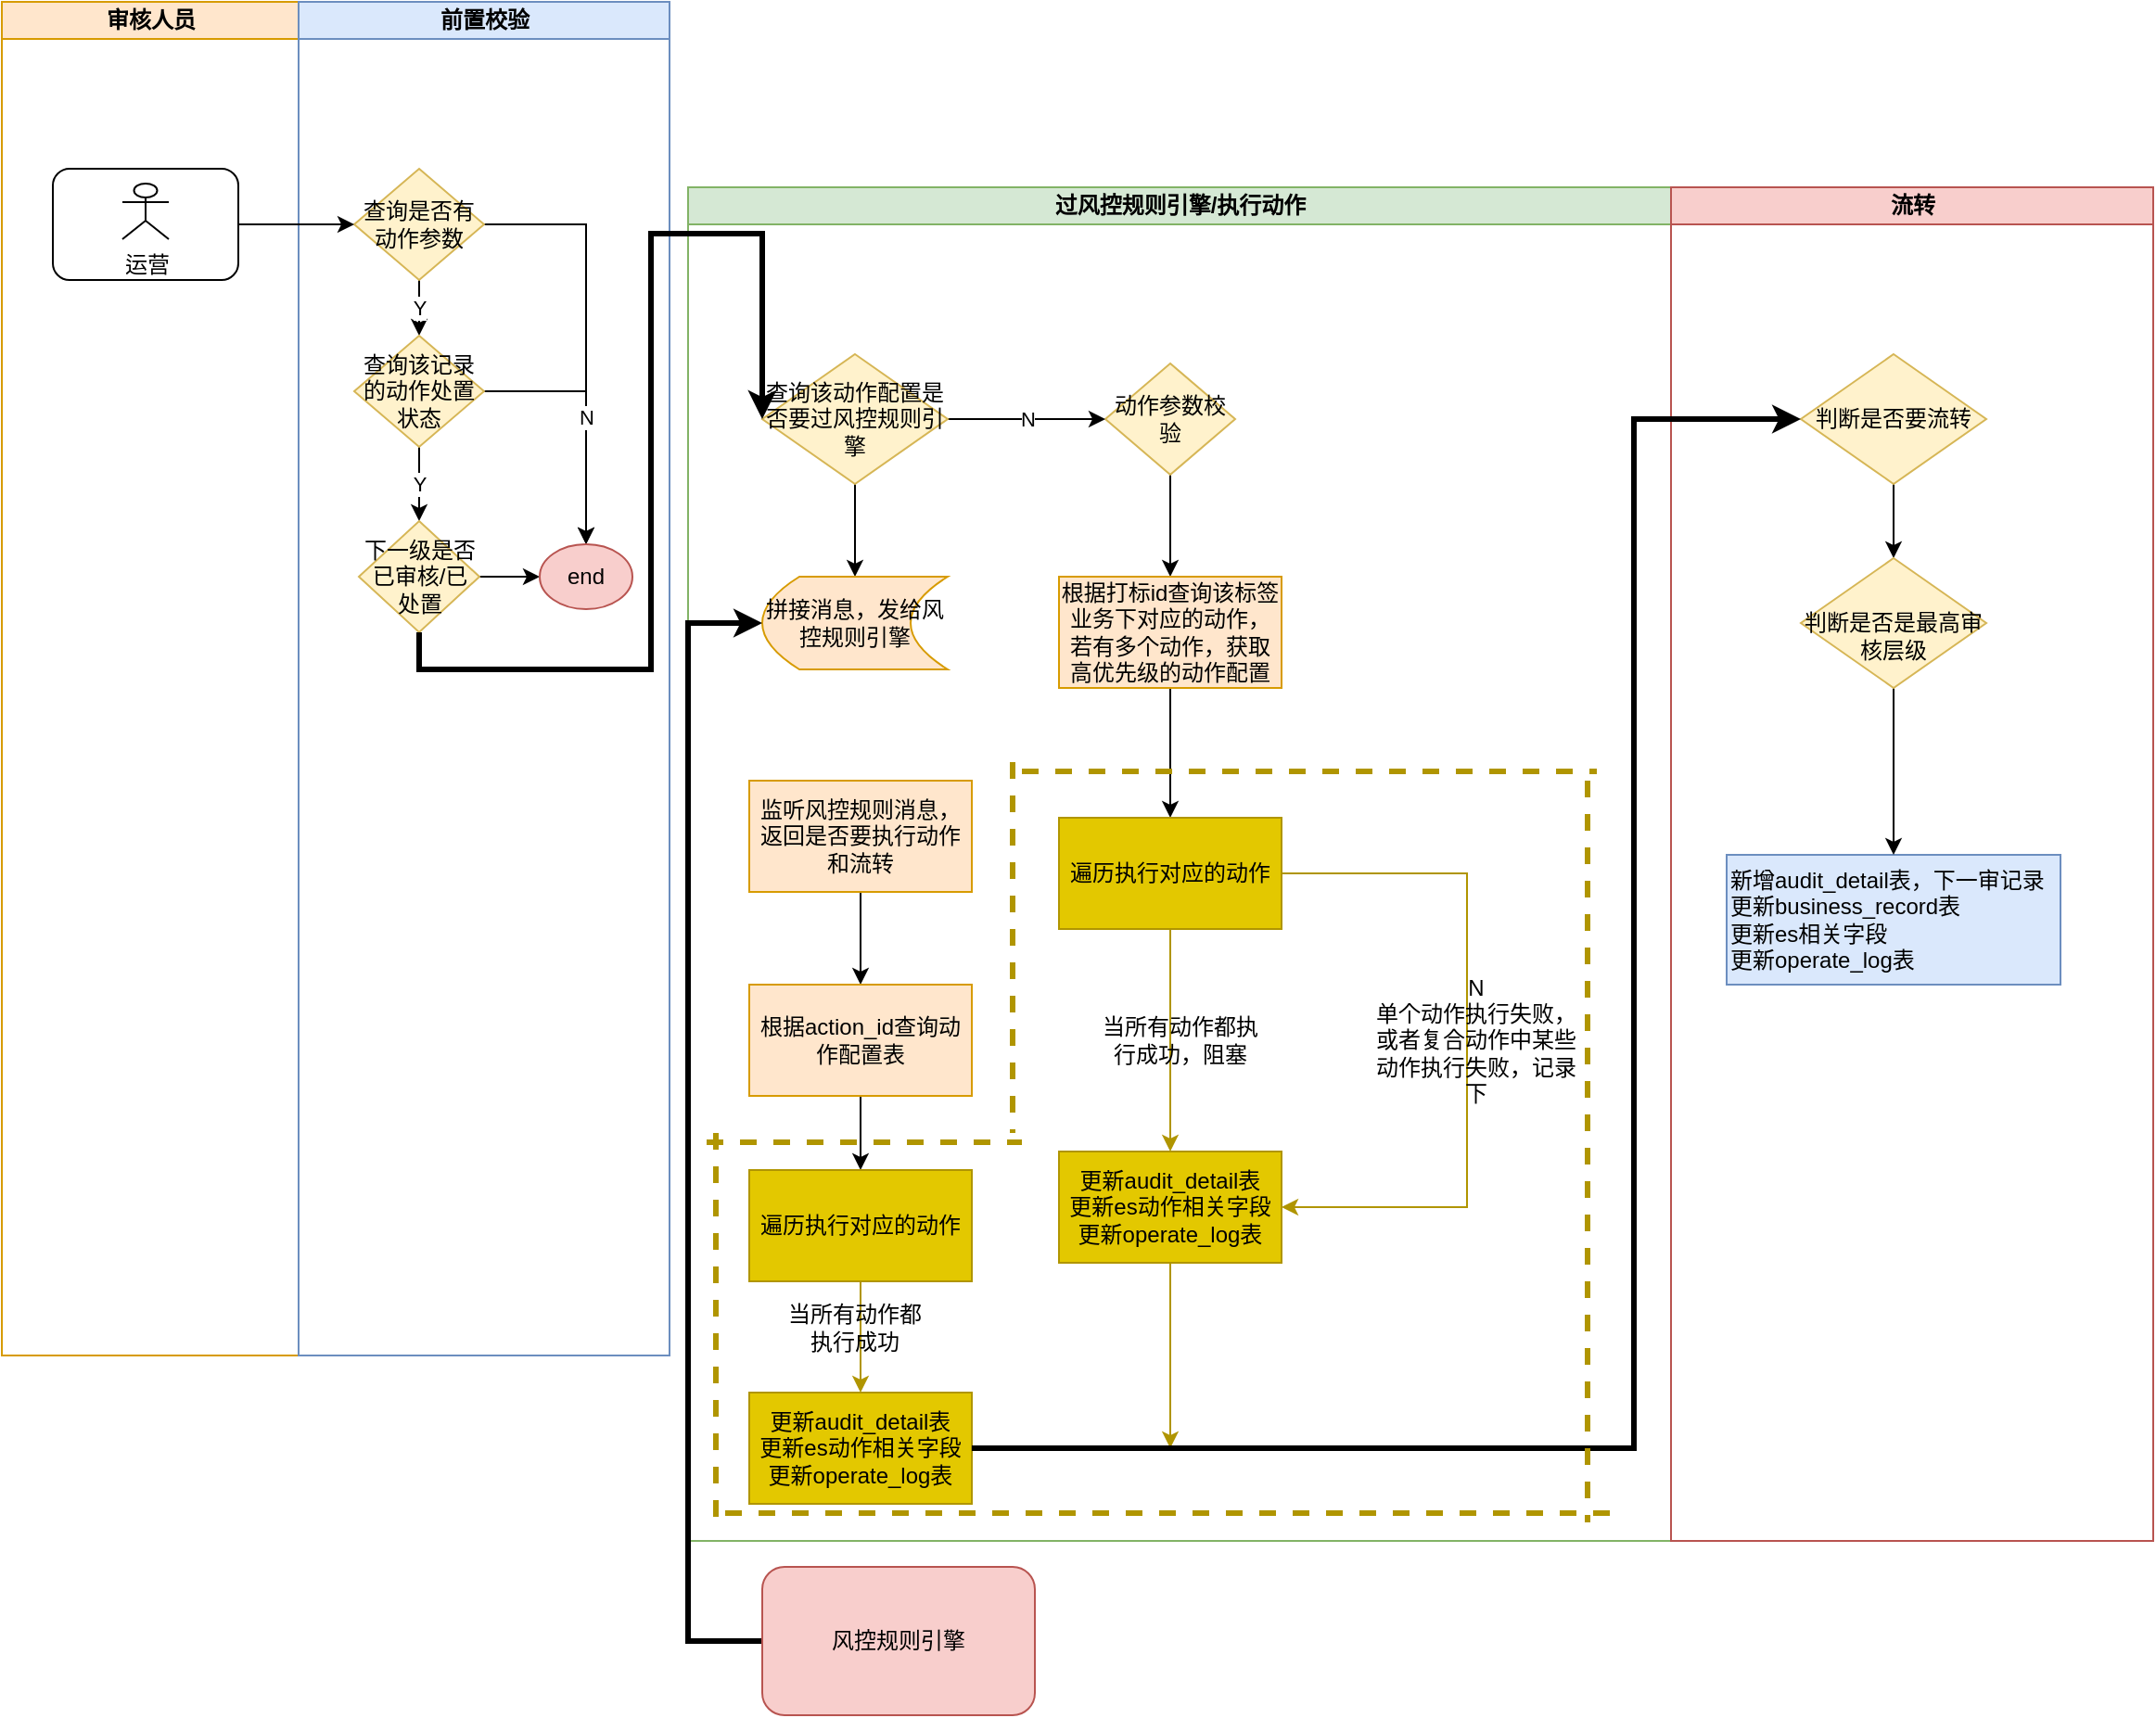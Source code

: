 <mxfile version="14.8.1" type="github">
  <diagram id="yJ3446bDnbzs7p9pd-vA" name="第 1 页">
    <mxGraphModel dx="815" dy="511" grid="1" gridSize="10" guides="1" tooltips="1" connect="1" arrows="1" fold="1" page="1" pageScale="1" pageWidth="827" pageHeight="1169" math="0" shadow="0">
      <root>
        <mxCell id="0" />
        <mxCell id="1" parent="0" />
        <mxCell id="_L43QnnKGOCju21VZ0w4-1" value="审核人员" style="swimlane;html=1;startSize=20;fillColor=#ffe6cc;strokeColor=#d79b00;" parent="1" vertex="1">
          <mxGeometry x="70" y="830" width="160" height="730" as="geometry" />
        </mxCell>
        <mxCell id="_L43QnnKGOCju21VZ0w4-2" value="" style="rounded=1;whiteSpace=wrap;html=1;shadow=0;labelBackgroundColor=none;strokeWidth=1;fontFamily=Verdana;fontSize=8;align=center;" parent="_L43QnnKGOCju21VZ0w4-1" vertex="1">
          <mxGeometry x="27.5" y="90" width="100" height="60" as="geometry" />
        </mxCell>
        <mxCell id="_L43QnnKGOCju21VZ0w4-3" value="运营" style="shape=umlActor;verticalLabelPosition=bottom;verticalAlign=top;html=1;outlineConnect=0;" parent="_L43QnnKGOCju21VZ0w4-1" vertex="1">
          <mxGeometry x="65" y="98" width="25" height="30" as="geometry" />
        </mxCell>
        <mxCell id="_L43QnnKGOCju21VZ0w4-5" value="前置校验" style="swimlane;html=1;startSize=20;fillColor=#dae8fc;strokeColor=#6c8ebf;" parent="1" vertex="1">
          <mxGeometry x="230" y="830" width="200" height="730" as="geometry" />
        </mxCell>
        <mxCell id="_L43QnnKGOCju21VZ0w4-6" value="Y" style="edgeStyle=orthogonalEdgeStyle;rounded=0;orthogonalLoop=1;jettySize=auto;html=1;exitX=0.5;exitY=1;exitDx=0;exitDy=0;entryX=0.5;entryY=0;entryDx=0;entryDy=0;" parent="_L43QnnKGOCju21VZ0w4-5" source="_L43QnnKGOCju21VZ0w4-8" target="_L43QnnKGOCju21VZ0w4-10" edge="1">
          <mxGeometry relative="1" as="geometry" />
        </mxCell>
        <mxCell id="_L43QnnKGOCju21VZ0w4-7" style="edgeStyle=orthogonalEdgeStyle;rounded=0;orthogonalLoop=1;jettySize=auto;html=1;exitX=1;exitY=0.5;exitDx=0;exitDy=0;entryX=0.5;entryY=0;entryDx=0;entryDy=0;" parent="_L43QnnKGOCju21VZ0w4-5" source="_L43QnnKGOCju21VZ0w4-8" target="_L43QnnKGOCju21VZ0w4-18" edge="1">
          <mxGeometry relative="1" as="geometry" />
        </mxCell>
        <mxCell id="_L43QnnKGOCju21VZ0w4-8" value="查询是否有动作参数" style="rhombus;whiteSpace=wrap;html=1;fillColor=#fff2cc;strokeColor=#d6b656;" parent="_L43QnnKGOCju21VZ0w4-5" vertex="1">
          <mxGeometry x="30" y="90" width="70" height="60" as="geometry" />
        </mxCell>
        <mxCell id="_L43QnnKGOCju21VZ0w4-9" value="Y" style="edgeStyle=orthogonalEdgeStyle;rounded=0;orthogonalLoop=1;jettySize=auto;html=1;exitX=0.5;exitY=1;exitDx=0;exitDy=0;entryX=0.5;entryY=0;entryDx=0;entryDy=0;" parent="_L43QnnKGOCju21VZ0w4-5" source="_L43QnnKGOCju21VZ0w4-10" target="_L43QnnKGOCju21VZ0w4-13" edge="1">
          <mxGeometry relative="1" as="geometry" />
        </mxCell>
        <mxCell id="_L43QnnKGOCju21VZ0w4-45" value="N" style="edgeStyle=orthogonalEdgeStyle;rounded=0;orthogonalLoop=1;jettySize=auto;html=1;exitX=1;exitY=0.5;exitDx=0;exitDy=0;entryX=0.5;entryY=0;entryDx=0;entryDy=0;" parent="_L43QnnKGOCju21VZ0w4-5" source="_L43QnnKGOCju21VZ0w4-10" target="_L43QnnKGOCju21VZ0w4-18" edge="1">
          <mxGeometry relative="1" as="geometry" />
        </mxCell>
        <mxCell id="_L43QnnKGOCju21VZ0w4-10" value="查询该记录的动作处置状态" style="rhombus;whiteSpace=wrap;html=1;fillColor=#fff2cc;strokeColor=#d6b656;" parent="_L43QnnKGOCju21VZ0w4-5" vertex="1">
          <mxGeometry x="30" y="180" width="70" height="60" as="geometry" />
        </mxCell>
        <mxCell id="_L43QnnKGOCju21VZ0w4-12" style="edgeStyle=orthogonalEdgeStyle;rounded=0;orthogonalLoop=1;jettySize=auto;html=1;exitX=1;exitY=0.5;exitDx=0;exitDy=0;entryX=0;entryY=0.5;entryDx=0;entryDy=0;" parent="_L43QnnKGOCju21VZ0w4-5" source="_L43QnnKGOCju21VZ0w4-13" target="_L43QnnKGOCju21VZ0w4-18" edge="1">
          <mxGeometry relative="1" as="geometry" />
        </mxCell>
        <mxCell id="_L43QnnKGOCju21VZ0w4-13" value="下一级是否已审核/已处置" style="rhombus;whiteSpace=wrap;html=1;fillColor=#fff2cc;strokeColor=#d6b656;" parent="_L43QnnKGOCju21VZ0w4-5" vertex="1">
          <mxGeometry x="32.5" y="280" width="65" height="60" as="geometry" />
        </mxCell>
        <mxCell id="_L43QnnKGOCju21VZ0w4-18" value="end" style="ellipse;whiteSpace=wrap;html=1;fillColor=#f8cecc;strokeColor=#b85450;" parent="_L43QnnKGOCju21VZ0w4-5" vertex="1">
          <mxGeometry x="130" y="292.5" width="50" height="35" as="geometry" />
        </mxCell>
        <mxCell id="_L43QnnKGOCju21VZ0w4-21" value="过风控规则引擎/执行动作" style="swimlane;html=1;startSize=20;fillColor=#d5e8d4;strokeColor=#82b366;" parent="1" vertex="1">
          <mxGeometry x="440" y="930" width="530" height="730" as="geometry" />
        </mxCell>
        <mxCell id="_L43QnnKGOCju21VZ0w4-22" style="edgeStyle=orthogonalEdgeStyle;rounded=0;orthogonalLoop=1;jettySize=auto;html=1;exitX=0.5;exitY=1;exitDx=0;exitDy=0;entryX=0.5;entryY=0;entryDx=0;entryDy=0;" parent="_L43QnnKGOCju21VZ0w4-21" source="_L43QnnKGOCju21VZ0w4-23" target="_L43QnnKGOCju21VZ0w4-25" edge="1">
          <mxGeometry relative="1" as="geometry" />
        </mxCell>
        <mxCell id="_L43QnnKGOCju21VZ0w4-23" value="动作参数校验" style="rhombus;whiteSpace=wrap;html=1;fillColor=#fff2cc;strokeColor=#d6b656;" parent="_L43QnnKGOCju21VZ0w4-21" vertex="1">
          <mxGeometry x="225" y="95" width="70" height="60" as="geometry" />
        </mxCell>
        <mxCell id="_L43QnnKGOCju21VZ0w4-24" style="edgeStyle=orthogonalEdgeStyle;rounded=0;orthogonalLoop=1;jettySize=auto;html=1;exitX=0.5;exitY=1;exitDx=0;exitDy=0;" parent="_L43QnnKGOCju21VZ0w4-21" source="_L43QnnKGOCju21VZ0w4-25" edge="1">
          <mxGeometry relative="1" as="geometry">
            <mxPoint x="260" y="340" as="targetPoint" />
          </mxGeometry>
        </mxCell>
        <mxCell id="_L43QnnKGOCju21VZ0w4-25" value="根据打标id查询该标签业务下对应的动作，若有多个动作，获取高优先级的动作配置" style="rounded=0;whiteSpace=wrap;html=1;fillColor=#ffe6cc;strokeColor=#d79b00;" parent="_L43QnnKGOCju21VZ0w4-21" vertex="1">
          <mxGeometry x="200" y="210" width="120" height="60" as="geometry" />
        </mxCell>
        <mxCell id="_L43QnnKGOCju21VZ0w4-26" value="N" style="edgeStyle=orthogonalEdgeStyle;rounded=0;orthogonalLoop=1;jettySize=auto;html=1;exitX=1;exitY=0.5;exitDx=0;exitDy=0;entryX=0;entryY=0.5;entryDx=0;entryDy=0;" parent="_L43QnnKGOCju21VZ0w4-21" source="_L43QnnKGOCju21VZ0w4-27" target="_L43QnnKGOCju21VZ0w4-23" edge="1">
          <mxGeometry relative="1" as="geometry" />
        </mxCell>
        <mxCell id="_L43QnnKGOCju21VZ0w4-46" style="edgeStyle=orthogonalEdgeStyle;rounded=0;orthogonalLoop=1;jettySize=auto;html=1;exitX=0.5;exitY=1;exitDx=0;exitDy=0;entryX=0.5;entryY=0;entryDx=0;entryDy=0;" parent="_L43QnnKGOCju21VZ0w4-21" source="_L43QnnKGOCju21VZ0w4-27" target="_L43QnnKGOCju21VZ0w4-32" edge="1">
          <mxGeometry relative="1" as="geometry" />
        </mxCell>
        <mxCell id="_L43QnnKGOCju21VZ0w4-27" value="查询该动作配置是否要过风控规则引擎" style="rhombus;whiteSpace=wrap;html=1;fillColor=#fff2cc;strokeColor=#d6b656;" parent="_L43QnnKGOCju21VZ0w4-21" vertex="1">
          <mxGeometry x="40" y="90" width="100" height="70" as="geometry" />
        </mxCell>
        <mxCell id="_L43QnnKGOCju21VZ0w4-28" style="edgeStyle=orthogonalEdgeStyle;rounded=0;orthogonalLoop=1;jettySize=auto;html=1;exitX=0.5;exitY=1;exitDx=0;exitDy=0;entryX=0.5;entryY=0;entryDx=0;entryDy=0;" parent="_L43QnnKGOCju21VZ0w4-21" source="_L43QnnKGOCju21VZ0w4-29" target="_L43QnnKGOCju21VZ0w4-31" edge="1">
          <mxGeometry relative="1" as="geometry" />
        </mxCell>
        <mxCell id="_L43QnnKGOCju21VZ0w4-29" value="监听风控规则消息，&lt;br&gt;返回是否要执行动作和流转" style="rounded=0;whiteSpace=wrap;html=1;fillColor=#ffe6cc;strokeColor=#d79b00;" parent="_L43QnnKGOCju21VZ0w4-21" vertex="1">
          <mxGeometry x="33" y="320" width="120" height="60" as="geometry" />
        </mxCell>
        <mxCell id="_L43QnnKGOCju21VZ0w4-52" style="edgeStyle=orthogonalEdgeStyle;rounded=0;orthogonalLoop=1;jettySize=auto;html=1;exitX=0.5;exitY=1;exitDx=0;exitDy=0;entryX=0.5;entryY=0;entryDx=0;entryDy=0;strokeWidth=1;" parent="_L43QnnKGOCju21VZ0w4-21" source="_L43QnnKGOCju21VZ0w4-31" target="_L43QnnKGOCju21VZ0w4-50" edge="1">
          <mxGeometry relative="1" as="geometry" />
        </mxCell>
        <mxCell id="_L43QnnKGOCju21VZ0w4-31" value="根据action_id查询动作配置表" style="rounded=0;whiteSpace=wrap;html=1;fillColor=#ffe6cc;strokeColor=#d79b00;" parent="_L43QnnKGOCju21VZ0w4-21" vertex="1">
          <mxGeometry x="33" y="430" width="120" height="60" as="geometry" />
        </mxCell>
        <mxCell id="_L43QnnKGOCju21VZ0w4-32" value="&lt;span&gt;拼接消息，发给风控规则引擎&lt;/span&gt;" style="shape=dataStorage;whiteSpace=wrap;html=1;fixedSize=1;fillColor=#ffe6cc;strokeColor=#d79b00;" parent="_L43QnnKGOCju21VZ0w4-21" vertex="1">
          <mxGeometry x="40" y="210" width="100" height="50" as="geometry" />
        </mxCell>
        <mxCell id="_L43QnnKGOCju21VZ0w4-33" style="edgeStyle=orthogonalEdgeStyle;rounded=0;orthogonalLoop=1;jettySize=auto;html=1;exitX=0.5;exitY=1;exitDx=0;exitDy=0;entryX=0.5;entryY=0;entryDx=0;entryDy=0;strokeColor=#B09500;fillColor=#e3c800;" parent="_L43QnnKGOCju21VZ0w4-21" source="_L43QnnKGOCju21VZ0w4-34" target="_L43QnnKGOCju21VZ0w4-35" edge="1">
          <mxGeometry relative="1" as="geometry" />
        </mxCell>
        <mxCell id="YV3tWDn8nTRbXY4S43q--6" style="edgeStyle=orthogonalEdgeStyle;rounded=0;orthogonalLoop=1;jettySize=auto;html=1;exitX=1;exitY=0.5;exitDx=0;exitDy=0;entryX=1;entryY=0.5;entryDx=0;entryDy=0;strokeColor=#B09500;fillColor=#e3c800;" edge="1" parent="_L43QnnKGOCju21VZ0w4-21" source="_L43QnnKGOCju21VZ0w4-34" target="_L43QnnKGOCju21VZ0w4-35">
          <mxGeometry relative="1" as="geometry">
            <Array as="points">
              <mxPoint x="420" y="370" />
              <mxPoint x="420" y="550" />
            </Array>
          </mxGeometry>
        </mxCell>
        <mxCell id="_L43QnnKGOCju21VZ0w4-34" value="遍历执行对应的动作" style="rounded=0;whiteSpace=wrap;html=1;fillColor=#e3c800;strokeColor=#B09500;fontColor=#000000;" parent="_L43QnnKGOCju21VZ0w4-21" vertex="1">
          <mxGeometry x="200" y="340" width="120" height="60" as="geometry" />
        </mxCell>
        <mxCell id="_L43QnnKGOCju21VZ0w4-47" style="edgeStyle=orthogonalEdgeStyle;rounded=0;orthogonalLoop=1;jettySize=auto;html=1;exitX=0.5;exitY=1;exitDx=0;exitDy=0;fillColor=#e3c800;strokeColor=#B09500;" parent="_L43QnnKGOCju21VZ0w4-21" source="_L43QnnKGOCju21VZ0w4-35" edge="1">
          <mxGeometry relative="1" as="geometry">
            <mxPoint x="260" y="680" as="targetPoint" />
          </mxGeometry>
        </mxCell>
        <mxCell id="_L43QnnKGOCju21VZ0w4-35" value="更新audit_detail表&lt;br&gt;更新es动作相关字段&lt;br&gt;更新operate_log表" style="rounded=0;whiteSpace=wrap;html=1;fillColor=#e3c800;strokeColor=#B09500;fontColor=#000000;" parent="_L43QnnKGOCju21VZ0w4-21" vertex="1">
          <mxGeometry x="200" y="520" width="120" height="60" as="geometry" />
        </mxCell>
        <mxCell id="_L43QnnKGOCju21VZ0w4-50" value="遍历执行对应的动作" style="rounded=0;whiteSpace=wrap;html=1;fillColor=#e3c800;strokeColor=#B09500;fontColor=#000000;" parent="_L43QnnKGOCju21VZ0w4-21" vertex="1">
          <mxGeometry x="33" y="530" width="120" height="60" as="geometry" />
        </mxCell>
        <mxCell id="_L43QnnKGOCju21VZ0w4-51" value="更新audit_detail表&lt;br&gt;更新es动作相关字段&lt;br&gt;更新operate_log表" style="rounded=0;whiteSpace=wrap;html=1;fillColor=#e3c800;strokeColor=#B09500;fontColor=#000000;" parent="_L43QnnKGOCju21VZ0w4-21" vertex="1">
          <mxGeometry x="33" y="650" width="120" height="60" as="geometry" />
        </mxCell>
        <mxCell id="_L43QnnKGOCju21VZ0w4-49" style="edgeStyle=orthogonalEdgeStyle;rounded=0;orthogonalLoop=1;jettySize=auto;html=1;exitX=0.5;exitY=1;exitDx=0;exitDy=0;entryX=0.5;entryY=0;entryDx=0;entryDy=0;fillColor=#e3c800;strokeColor=#B09500;" parent="_L43QnnKGOCju21VZ0w4-21" source="_L43QnnKGOCju21VZ0w4-50" target="_L43QnnKGOCju21VZ0w4-51" edge="1">
          <mxGeometry relative="1" as="geometry" />
        </mxCell>
        <mxCell id="YV3tWDn8nTRbXY4S43q--1" value="当所有动作都执行成功，阻塞" style="text;html=1;strokeColor=none;fillColor=none;align=center;verticalAlign=middle;whiteSpace=wrap;rounded=0;" vertex="1" parent="_L43QnnKGOCju21VZ0w4-21">
          <mxGeometry x="217.5" y="442.5" width="95" height="35" as="geometry" />
        </mxCell>
        <mxCell id="YV3tWDn8nTRbXY4S43q--9" value="N&lt;br&gt;单个动作执行失败，或者复合动作中某些动作执行失败，记录下" style="text;html=1;strokeColor=none;fillColor=none;align=center;verticalAlign=middle;whiteSpace=wrap;rounded=0;" vertex="1" parent="_L43QnnKGOCju21VZ0w4-21">
          <mxGeometry x="370" y="430" width="110" height="60" as="geometry" />
        </mxCell>
        <mxCell id="YV3tWDn8nTRbXY4S43q--11" value="当所有动作都执行成功" style="text;html=1;strokeColor=none;fillColor=none;align=center;verticalAlign=middle;whiteSpace=wrap;rounded=0;" vertex="1" parent="_L43QnnKGOCju21VZ0w4-21">
          <mxGeometry x="50" y="600" width="80" height="30" as="geometry" />
        </mxCell>
        <mxCell id="YV3tWDn8nTRbXY4S43q--16" value="" style="line;strokeWidth=3;html=1;perimeter=backbonePerimeter;points=[];outlineConnect=0;dashed=1;fillColor=#e3c800;strokeColor=#B09500;fontColor=#000000;" vertex="1" parent="_L43QnnKGOCju21VZ0w4-21">
          <mxGeometry x="180" y="310" width="310" height="10" as="geometry" />
        </mxCell>
        <mxCell id="YV3tWDn8nTRbXY4S43q--17" value="" style="line;strokeWidth=3;direction=south;html=1;perimeter=backbonePerimeter;points=[];outlineConnect=0;dashed=1;fillColor=#e3c800;strokeColor=#B09500;fontColor=#000000;" vertex="1" parent="_L43QnnKGOCju21VZ0w4-21">
          <mxGeometry x="170" y="310" width="10" height="200" as="geometry" />
        </mxCell>
        <mxCell id="YV3tWDn8nTRbXY4S43q--19" value="" style="line;strokeWidth=3;direction=south;html=1;perimeter=backbonePerimeter;points=[];outlineConnect=0;dashed=1;fillColor=#e3c800;strokeColor=#B09500;fontColor=#000000;" vertex="1" parent="_L43QnnKGOCju21VZ0w4-21">
          <mxGeometry x="10" y="510" width="10" height="210" as="geometry" />
        </mxCell>
        <mxCell id="_L43QnnKGOCju21VZ0w4-36" value="流转" style="swimlane;html=1;startSize=20;fillColor=#f8cecc;strokeColor=#b85450;" parent="1" vertex="1">
          <mxGeometry x="970" y="930" width="260" height="730" as="geometry" />
        </mxCell>
        <mxCell id="_L43QnnKGOCju21VZ0w4-57" style="edgeStyle=orthogonalEdgeStyle;rounded=0;orthogonalLoop=1;jettySize=auto;html=1;exitX=0.5;exitY=1;exitDx=0;exitDy=0;entryX=0.5;entryY=0;entryDx=0;entryDy=0;strokeWidth=1;" parent="_L43QnnKGOCju21VZ0w4-36" source="_L43QnnKGOCju21VZ0w4-37" target="_L43QnnKGOCju21VZ0w4-56" edge="1">
          <mxGeometry relative="1" as="geometry" />
        </mxCell>
        <mxCell id="_L43QnnKGOCju21VZ0w4-37" value="判断是否要流转" style="rhombus;whiteSpace=wrap;html=1;fillColor=#fff2cc;strokeColor=#d6b656;" parent="_L43QnnKGOCju21VZ0w4-36" vertex="1">
          <mxGeometry x="70" y="90" width="100" height="70" as="geometry" />
        </mxCell>
        <mxCell id="_L43QnnKGOCju21VZ0w4-38" value="新增audit_detail表，下一审记录&lt;br&gt;更新business_record表&lt;br&gt;更新es相关字段&lt;br&gt;更新operate_log表" style="rounded=0;whiteSpace=wrap;html=1;fillColor=#dae8fc;strokeColor=#6c8ebf;align=left;" parent="_L43QnnKGOCju21VZ0w4-36" vertex="1">
          <mxGeometry x="30" y="360" width="180" height="70" as="geometry" />
        </mxCell>
        <mxCell id="_L43QnnKGOCju21VZ0w4-58" style="edgeStyle=orthogonalEdgeStyle;rounded=0;orthogonalLoop=1;jettySize=auto;html=1;exitX=0.5;exitY=1;exitDx=0;exitDy=0;entryX=0.5;entryY=0;entryDx=0;entryDy=0;strokeWidth=1;" parent="_L43QnnKGOCju21VZ0w4-36" source="_L43QnnKGOCju21VZ0w4-56" target="_L43QnnKGOCju21VZ0w4-38" edge="1">
          <mxGeometry relative="1" as="geometry" />
        </mxCell>
        <mxCell id="_L43QnnKGOCju21VZ0w4-56" value="&lt;br&gt;判断是否是最高审核层级" style="rhombus;whiteSpace=wrap;html=1;fillColor=#fff2cc;strokeColor=#d6b656;" parent="_L43QnnKGOCju21VZ0w4-36" vertex="1">
          <mxGeometry x="70" y="200" width="100" height="70" as="geometry" />
        </mxCell>
        <mxCell id="_L43QnnKGOCju21VZ0w4-44" style="edgeStyle=orthogonalEdgeStyle;rounded=0;orthogonalLoop=1;jettySize=auto;html=1;exitX=1;exitY=0.5;exitDx=0;exitDy=0;" parent="1" source="_L43QnnKGOCju21VZ0w4-2" target="_L43QnnKGOCju21VZ0w4-8" edge="1">
          <mxGeometry relative="1" as="geometry" />
        </mxCell>
        <mxCell id="_L43QnnKGOCju21VZ0w4-48" style="edgeStyle=orthogonalEdgeStyle;rounded=0;orthogonalLoop=1;jettySize=auto;html=1;exitX=0.5;exitY=1;exitDx=0;exitDy=0;entryX=0;entryY=0.5;entryDx=0;entryDy=0;strokeWidth=3;" parent="1" source="_L43QnnKGOCju21VZ0w4-13" target="_L43QnnKGOCju21VZ0w4-27" edge="1">
          <mxGeometry relative="1" as="geometry">
            <Array as="points">
              <mxPoint x="295" y="1190" />
              <mxPoint x="420" y="1190" />
              <mxPoint x="420" y="955" />
            </Array>
          </mxGeometry>
        </mxCell>
        <mxCell id="_L43QnnKGOCju21VZ0w4-54" style="edgeStyle=orthogonalEdgeStyle;rounded=0;orthogonalLoop=1;jettySize=auto;html=1;exitX=0;exitY=0.5;exitDx=0;exitDy=0;entryX=0;entryY=0.5;entryDx=0;entryDy=0;strokeWidth=3;" parent="1" source="_L43QnnKGOCju21VZ0w4-53" edge="1" target="_L43QnnKGOCju21VZ0w4-32">
          <mxGeometry relative="1" as="geometry">
            <mxPoint x="451" y="1714" as="sourcePoint" />
            <mxPoint x="464" y="1180" as="targetPoint" />
            <Array as="points">
              <mxPoint x="440" y="1714" />
              <mxPoint x="440" y="1165" />
            </Array>
          </mxGeometry>
        </mxCell>
        <mxCell id="_L43QnnKGOCju21VZ0w4-53" value="风控规则引擎" style="rounded=1;whiteSpace=wrap;html=1;fillColor=#f8cecc;strokeColor=#b85450;" parent="1" vertex="1">
          <mxGeometry x="480" y="1674" width="147" height="80" as="geometry" />
        </mxCell>
        <mxCell id="_L43QnnKGOCju21VZ0w4-55" style="edgeStyle=orthogonalEdgeStyle;rounded=0;orthogonalLoop=1;jettySize=auto;html=1;exitX=1;exitY=0.5;exitDx=0;exitDy=0;entryX=0;entryY=0.5;entryDx=0;entryDy=0;strokeWidth=3;" parent="1" source="_L43QnnKGOCju21VZ0w4-51" edge="1" target="_L43QnnKGOCju21VZ0w4-37">
          <mxGeometry relative="1" as="geometry">
            <mxPoint x="850" y="955" as="targetPoint" />
            <Array as="points">
              <mxPoint x="950" y="1610" />
              <mxPoint x="950" y="1055" />
            </Array>
          </mxGeometry>
        </mxCell>
        <mxCell id="YV3tWDn8nTRbXY4S43q--15" value="" style="line;strokeWidth=3;direction=south;html=1;perimeter=backbonePerimeter;points=[];outlineConnect=0;dashed=1;fillColor=#e3c800;strokeColor=#B09500;fontColor=#000000;" vertex="1" parent="1">
          <mxGeometry x="920" y="1250" width="10" height="400" as="geometry" />
        </mxCell>
        <mxCell id="YV3tWDn8nTRbXY4S43q--18" value="" style="line;strokeWidth=3;html=1;perimeter=backbonePerimeter;points=[];outlineConnect=0;dashed=1;fillColor=#e3c800;strokeColor=#B09500;fontColor=#000000;" vertex="1" parent="1">
          <mxGeometry x="450" y="1440" width="170" height="10" as="geometry" />
        </mxCell>
        <mxCell id="YV3tWDn8nTRbXY4S43q--20" value="" style="line;strokeWidth=3;html=1;perimeter=backbonePerimeter;points=[];outlineConnect=0;dashed=1;fillColor=#e3c800;strokeColor=#B09500;fontColor=#000000;" vertex="1" parent="1">
          <mxGeometry x="460" y="1640" width="480" height="10" as="geometry" />
        </mxCell>
      </root>
    </mxGraphModel>
  </diagram>
</mxfile>
